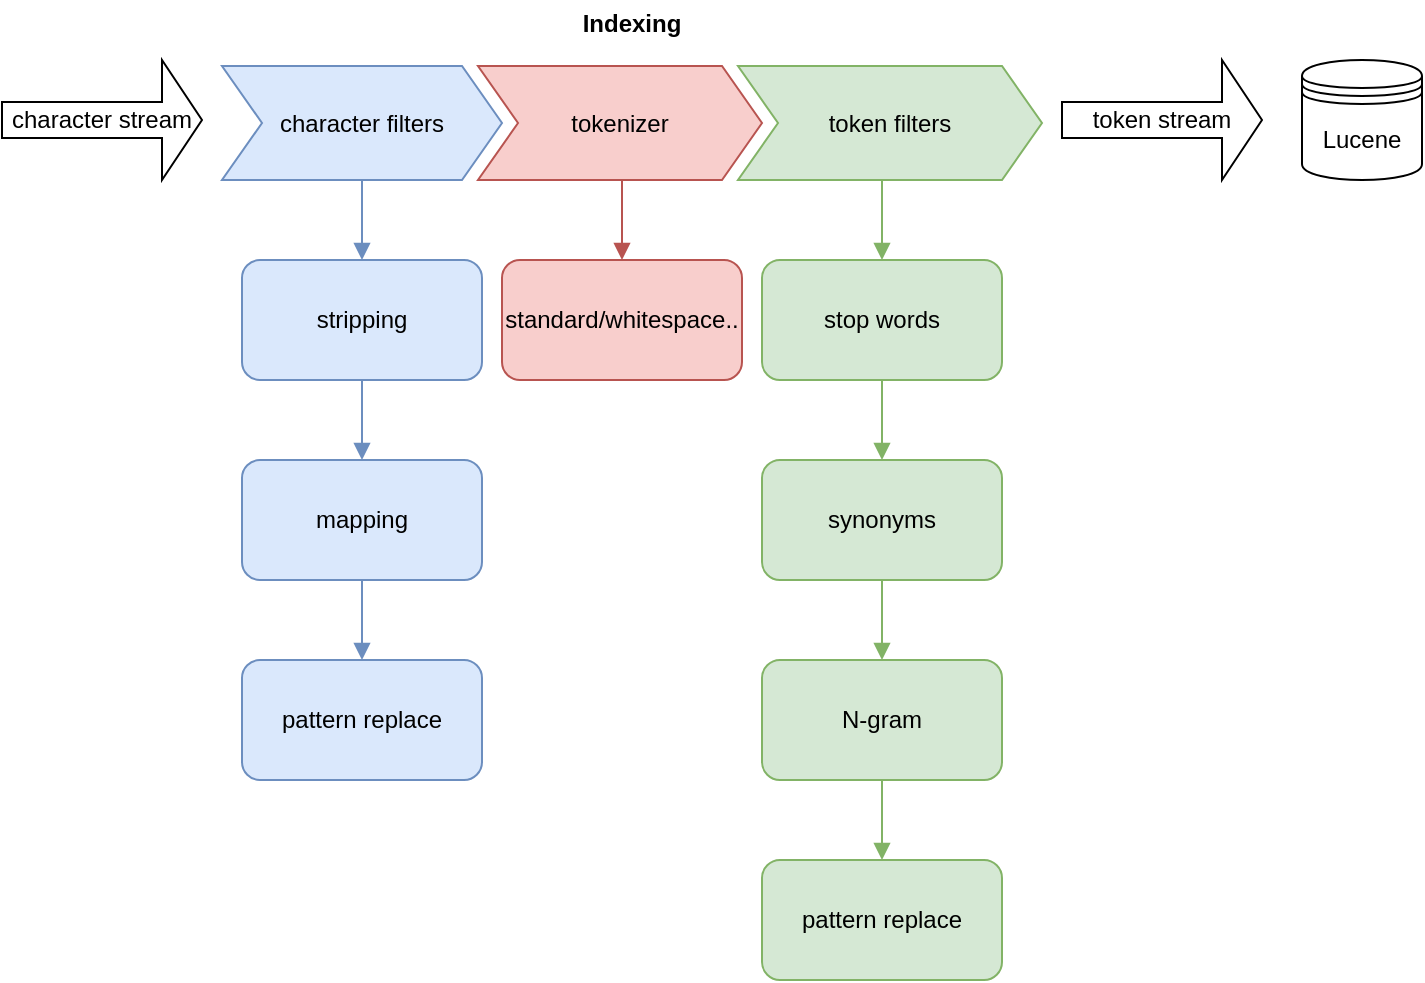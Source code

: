 <mxfile>
    <diagram id="gLi3q88b5AUaY5VUrqAF" name="Page-1">
        <mxGraphModel dx="727" dy="540" grid="1" gridSize="10" guides="1" tooltips="1" connect="1" arrows="1" fold="1" page="1" pageScale="1" pageWidth="850" pageHeight="1100" math="0" shadow="0">
            <root>
                <mxCell id="0"/>
                <mxCell id="1" parent="0"/>
                <mxCell id="3" value="Indexing" style="swimlane;childLayout=stackLayout;horizontal=1;fillColor=none;horizontalStack=1;resizeParent=1;resizeParentMax=0;resizeLast=0;collapsible=0;strokeColor=none;stackBorder=10;stackSpacing=-12;resizable=1;align=center;points=[];whiteSpace=wrap;html=1;" vertex="1" parent="1">
                    <mxGeometry x="120" y="170" width="430" height="100" as="geometry"/>
                </mxCell>
                <mxCell id="4" value="character filters" style="shape=step;perimeter=stepPerimeter;fixedSize=1;points=[];whiteSpace=wrap;html=1;fillColor=#dae8fc;strokeColor=#6c8ebf;" vertex="1" parent="3">
                    <mxGeometry x="10" y="33" width="140" height="57" as="geometry"/>
                </mxCell>
                <mxCell id="5" value="tokenizer" style="shape=step;perimeter=stepPerimeter;fixedSize=1;points=[];whiteSpace=wrap;html=1;fillColor=#f8cecc;strokeColor=#b85450;" vertex="1" parent="3">
                    <mxGeometry x="138" y="33" width="142" height="57" as="geometry"/>
                </mxCell>
                <mxCell id="6" value="token filters" style="shape=step;perimeter=stepPerimeter;fixedSize=1;points=[];whiteSpace=wrap;html=1;fillColor=#d5e8d4;strokeColor=#82b366;" vertex="1" parent="3">
                    <mxGeometry x="268" y="33" width="152" height="57" as="geometry"/>
                </mxCell>
                <mxCell id="15" style="edgeStyle=none;html=1;exitX=0.5;exitY=0;exitDx=0;exitDy=0;entryX=0.5;entryY=1;entryDx=0;entryDy=0;entryPerimeter=0;startArrow=block;startFill=1;endArrow=none;endFill=0;fillColor=#dae8fc;strokeColor=#6c8ebf;" edge="1" parent="1" source="13" target="4">
                    <mxGeometry relative="1" as="geometry"/>
                </mxCell>
                <mxCell id="17" value="" style="edgeStyle=none;html=1;startArrow=none;startFill=0;endArrow=block;endFill=1;fillColor=#dae8fc;strokeColor=#6c8ebf;" edge="1" parent="1" source="13" target="16">
                    <mxGeometry relative="1" as="geometry"/>
                </mxCell>
                <mxCell id="13" value="stripping&lt;div style=&quot;text-align: left;&quot;&gt;&lt;/div&gt;" style="rounded=1;whiteSpace=wrap;html=1;fillColor=#dae8fc;strokeColor=#6c8ebf;" vertex="1" parent="1">
                    <mxGeometry x="140" y="300" width="120" height="60" as="geometry"/>
                </mxCell>
                <mxCell id="40" value="" style="edgeStyle=none;html=1;startArrow=none;startFill=0;endArrow=block;endFill=1;fillColor=#dae8fc;strokeColor=#6c8ebf;" edge="1" parent="1" source="16" target="39">
                    <mxGeometry relative="1" as="geometry"/>
                </mxCell>
                <mxCell id="16" value="mapping" style="whiteSpace=wrap;html=1;rounded=1;fillColor=#dae8fc;strokeColor=#6c8ebf;" vertex="1" parent="1">
                    <mxGeometry x="140" y="400" width="120" height="60" as="geometry"/>
                </mxCell>
                <mxCell id="19" style="edgeStyle=none;html=1;exitX=0.5;exitY=0;exitDx=0;exitDy=0;entryX=0.5;entryY=1;entryDx=0;entryDy=0;entryPerimeter=0;startArrow=block;startFill=1;endArrow=none;endFill=0;fillColor=#f8cecc;strokeColor=#b85450;" edge="1" parent="1" source="22">
                    <mxGeometry relative="1" as="geometry">
                        <mxPoint x="330" y="260" as="targetPoint"/>
                    </mxGeometry>
                </mxCell>
                <mxCell id="22" value="standard/whitespace..&lt;div style=&quot;text-align: left;&quot;&gt;&lt;/div&gt;" style="rounded=1;whiteSpace=wrap;html=1;fillColor=#f8cecc;strokeColor=#b85450;" vertex="1" parent="1">
                    <mxGeometry x="270" y="300" width="120" height="60" as="geometry"/>
                </mxCell>
                <mxCell id="24" style="edgeStyle=none;html=1;exitX=0.5;exitY=0;exitDx=0;exitDy=0;entryX=0.5;entryY=1;entryDx=0;entryDy=0;entryPerimeter=0;startArrow=block;startFill=1;endArrow=none;endFill=0;fillColor=#d5e8d4;strokeColor=#82b366;" edge="1" parent="1" source="27">
                    <mxGeometry relative="1" as="geometry">
                        <mxPoint x="460" y="260" as="targetPoint"/>
                    </mxGeometry>
                </mxCell>
                <mxCell id="26" value="" style="edgeStyle=none;html=1;startArrow=none;startFill=0;endArrow=block;endFill=1;fillColor=#d5e8d4;strokeColor=#82b366;" edge="1" parent="1" source="27" target="28">
                    <mxGeometry relative="1" as="geometry"/>
                </mxCell>
                <mxCell id="27" value="&lt;div style=&quot;text-align: left;&quot;&gt;&lt;/div&gt;&lt;div style=&quot;text-align: left;&quot;&gt;&lt;span style=&quot;background-color: initial;&quot;&gt;stop words&lt;/span&gt;&lt;/div&gt;" style="rounded=1;whiteSpace=wrap;html=1;fillColor=#d5e8d4;strokeColor=#82b366;" vertex="1" parent="1">
                    <mxGeometry x="400" y="300" width="120" height="60" as="geometry"/>
                </mxCell>
                <mxCell id="36" value="" style="edgeStyle=none;html=1;startArrow=none;startFill=0;endArrow=block;endFill=1;fillColor=#d5e8d4;strokeColor=#82b366;" edge="1" parent="1" source="28" target="35">
                    <mxGeometry relative="1" as="geometry"/>
                </mxCell>
                <mxCell id="28" value="synonyms" style="whiteSpace=wrap;html=1;rounded=1;fillColor=#d5e8d4;strokeColor=#82b366;" vertex="1" parent="1">
                    <mxGeometry x="400" y="400" width="120" height="60" as="geometry"/>
                </mxCell>
                <mxCell id="31" value="character stream" style="shape=singleArrow;whiteSpace=wrap;html=1;" vertex="1" parent="1">
                    <mxGeometry x="20" y="200" width="100" height="60" as="geometry"/>
                </mxCell>
                <mxCell id="33" value="Lucene" style="shape=datastore;whiteSpace=wrap;html=1;" vertex="1" parent="1">
                    <mxGeometry x="670" y="200" width="60" height="60" as="geometry"/>
                </mxCell>
                <mxCell id="34" value="token stream" style="shape=singleArrow;whiteSpace=wrap;html=1;" vertex="1" parent="1">
                    <mxGeometry x="550" y="200" width="100" height="60" as="geometry"/>
                </mxCell>
                <mxCell id="38" value="" style="edgeStyle=none;html=1;startArrow=none;startFill=0;endArrow=block;endFill=1;fillColor=#d5e8d4;strokeColor=#82b366;" edge="1" parent="1" source="35" target="37">
                    <mxGeometry relative="1" as="geometry"/>
                </mxCell>
                <mxCell id="35" value="N-gram" style="whiteSpace=wrap;html=1;fillColor=#d5e8d4;strokeColor=#82b366;rounded=1;" vertex="1" parent="1">
                    <mxGeometry x="400" y="500" width="120" height="60" as="geometry"/>
                </mxCell>
                <mxCell id="37" value="pattern replace" style="whiteSpace=wrap;html=1;fillColor=#d5e8d4;strokeColor=#82b366;rounded=1;" vertex="1" parent="1">
                    <mxGeometry x="400" y="600" width="120" height="60" as="geometry"/>
                </mxCell>
                <mxCell id="39" value="pattern replace" style="whiteSpace=wrap;html=1;fillColor=#dae8fc;strokeColor=#6c8ebf;rounded=1;" vertex="1" parent="1">
                    <mxGeometry x="140" y="500" width="120" height="60" as="geometry"/>
                </mxCell>
            </root>
        </mxGraphModel>
    </diagram>
</mxfile>
